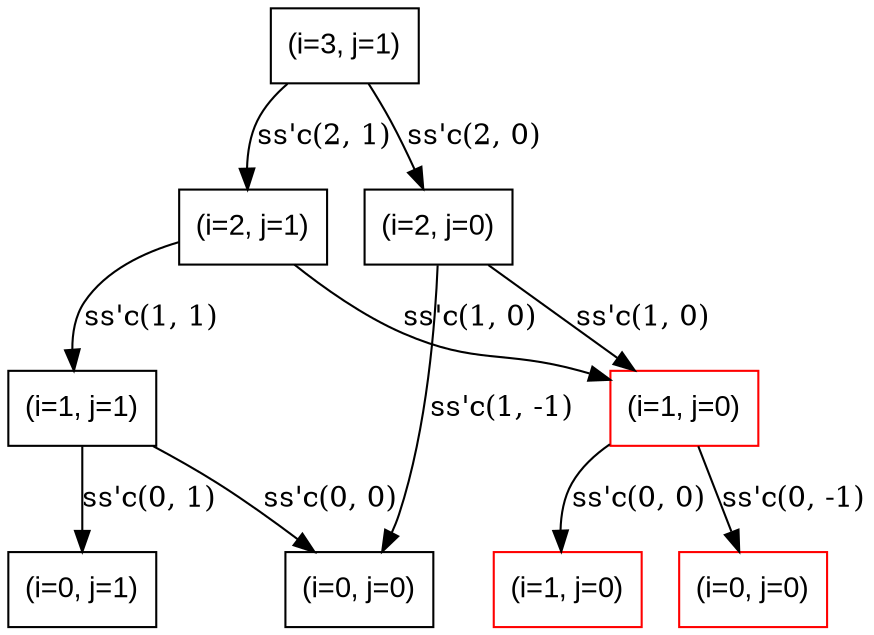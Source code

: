 digraph G {
    node [shape=box, fontname="Arial"];
    
    "N0" [label="(i=3, j=1)"];
    "N1" [label="(i=2, j=1)"];
    "N2" [label="(i=2, j=0)"];
    "N3" [label="(i=1, j=1)"];
    "N4" [label="(i=1, j=0)", color="red"];
    "N5" [label="(i=0, j=1)"];
    "N6" [label="(i=0, j=0)"];
    "N7" [label="(i=1, j=0)", color="red"];
    "N8" [label="(i=0, j=0)", color="red"];

    "N0" -> "N1" [label="ss'c(2, 1)"];
    "N0" -> "N2" [label="ss'c(2, 0)"];

    "N1" -> "N3" [label="ss'c(1, 1)"];
    "N1" -> "N4" [label="ss'c(1, 0)"]; 

    "N2" -> "N4" [label="ss'c(1, 0)"];
    "N2" -> "N6" [label="ss'c(1, -1)"];

    "N3" -> "N5" [label="ss'c(0, 1)"];
    "N3" -> "N6" [label="ss'c(0, 0)"];

    "N4" -> "N7" [label="ss'c(0, 0)"];
    "N4" -> "N8" [label="ss'c(0, -1)"];
}